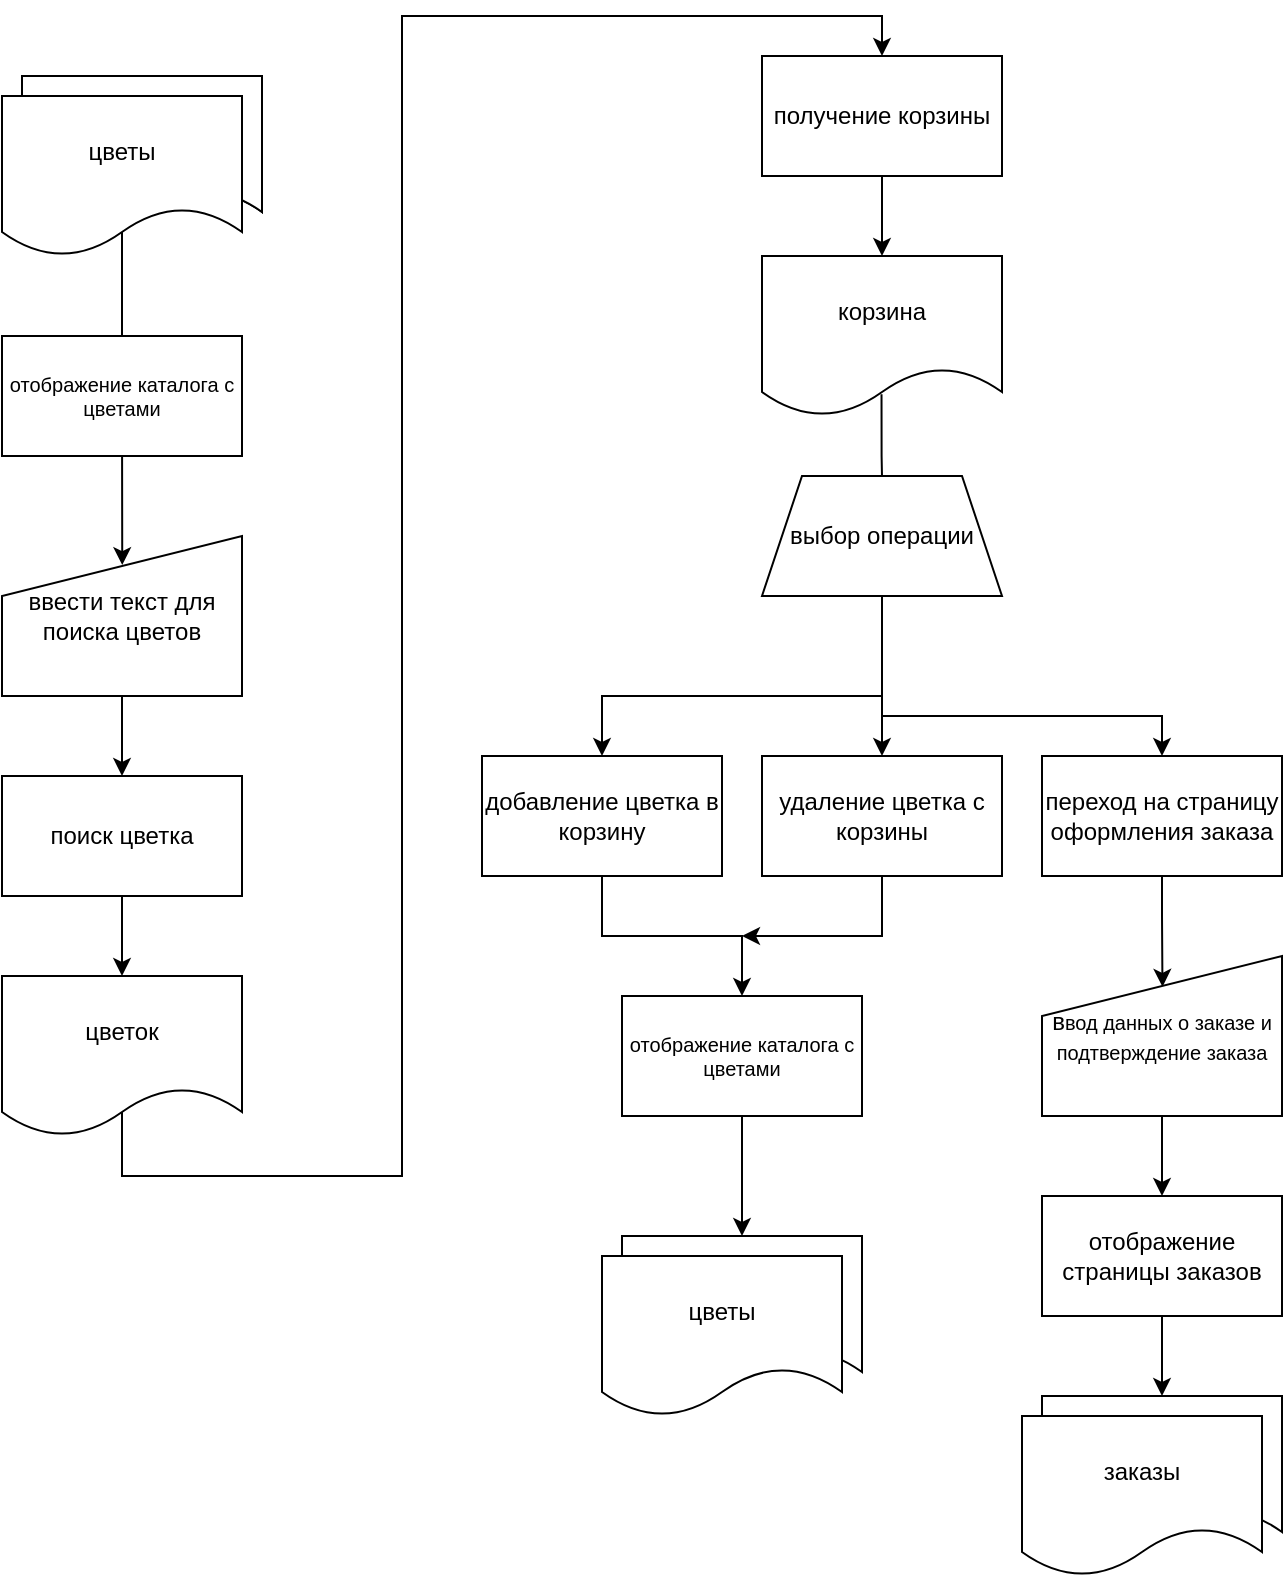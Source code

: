 <mxfile version="17.4.5" type="device"><diagram id="hoAqVR82How3NFwL2A0M" name="Page-1"><mxGraphModel dx="1578" dy="824" grid="1" gridSize="10" guides="1" tooltips="1" connect="1" arrows="1" fold="1" page="1" pageScale="1" pageWidth="2336" pageHeight="1654" math="0" shadow="0"><root><mxCell id="0"/><mxCell id="1" parent="0"/><mxCell id="NY9NhJ2ScnrsjkXBHiQn-34" value="" style="shape=document;whiteSpace=wrap;html=1;boundedLbl=1;" vertex="1" parent="1"><mxGeometry x="130" y="70" width="120" height="80" as="geometry"/></mxCell><mxCell id="NY9NhJ2ScnrsjkXBHiQn-2" value="" style="shape=document;whiteSpace=wrap;html=1;boundedLbl=1;" vertex="1" parent="1"><mxGeometry x="130" y="70" width="120" height="80" as="geometry"/></mxCell><mxCell id="NY9NhJ2ScnrsjkXBHiQn-4" style="edgeStyle=orthogonalEdgeStyle;rounded=0;orthogonalLoop=1;jettySize=auto;html=1;entryX=0.501;entryY=0.182;entryDx=0;entryDy=0;exitX=0.5;exitY=0.849;exitDx=0;exitDy=0;exitPerimeter=0;entryPerimeter=0;" edge="1" parent="1" source="NY9NhJ2ScnrsjkXBHiQn-1" target="NY9NhJ2ScnrsjkXBHiQn-3"><mxGeometry relative="1" as="geometry"/></mxCell><mxCell id="NY9NhJ2ScnrsjkXBHiQn-1" value="цветы" style="shape=document;whiteSpace=wrap;html=1;boundedLbl=1;" vertex="1" parent="1"><mxGeometry x="120" y="80" width="120" height="80" as="geometry"/></mxCell><mxCell id="NY9NhJ2ScnrsjkXBHiQn-6" style="edgeStyle=orthogonalEdgeStyle;rounded=0;orthogonalLoop=1;jettySize=auto;html=1;exitX=0.5;exitY=1;exitDx=0;exitDy=0;entryX=0.5;entryY=0;entryDx=0;entryDy=0;" edge="1" parent="1" source="NY9NhJ2ScnrsjkXBHiQn-3" target="NY9NhJ2ScnrsjkXBHiQn-5"><mxGeometry relative="1" as="geometry"/></mxCell><mxCell id="NY9NhJ2ScnrsjkXBHiQn-3" value="ввести текст для поиска цветов" style="shape=manualInput;whiteSpace=wrap;html=1;" vertex="1" parent="1"><mxGeometry x="120" y="300" width="120" height="80" as="geometry"/></mxCell><mxCell id="NY9NhJ2ScnrsjkXBHiQn-8" style="edgeStyle=orthogonalEdgeStyle;rounded=0;orthogonalLoop=1;jettySize=auto;html=1;exitX=0.5;exitY=1;exitDx=0;exitDy=0;entryX=0.5;entryY=0;entryDx=0;entryDy=0;" edge="1" parent="1" source="NY9NhJ2ScnrsjkXBHiQn-5" target="NY9NhJ2ScnrsjkXBHiQn-7"><mxGeometry relative="1" as="geometry"/></mxCell><mxCell id="NY9NhJ2ScnrsjkXBHiQn-5" value="поиск цветка" style="rounded=0;whiteSpace=wrap;html=1;" vertex="1" parent="1"><mxGeometry x="120" y="420" width="120" height="60" as="geometry"/></mxCell><mxCell id="NY9NhJ2ScnrsjkXBHiQn-11" style="edgeStyle=orthogonalEdgeStyle;rounded=0;orthogonalLoop=1;jettySize=auto;html=1;exitX=0.5;exitY=0.847;exitDx=0;exitDy=0;exitPerimeter=0;endArrow=none;endFill=0;" edge="1" parent="1" source="NY9NhJ2ScnrsjkXBHiQn-7"><mxGeometry relative="1" as="geometry"><mxPoint x="180" y="600" as="targetPoint"/></mxGeometry></mxCell><mxCell id="NY9NhJ2ScnrsjkXBHiQn-7" value="цветок" style="shape=document;whiteSpace=wrap;html=1;boundedLbl=1;" vertex="1" parent="1"><mxGeometry x="120" y="520" width="120" height="80" as="geometry"/></mxCell><mxCell id="NY9NhJ2ScnrsjkXBHiQn-16" style="edgeStyle=orthogonalEdgeStyle;rounded=0;orthogonalLoop=1;jettySize=auto;html=1;exitX=0.5;exitY=0;exitDx=0;exitDy=0;entryX=0.5;entryY=0;entryDx=0;entryDy=0;" edge="1" parent="1" target="NY9NhJ2ScnrsjkXBHiQn-25"><mxGeometry relative="1" as="geometry"><mxPoint x="180" y="600" as="sourcePoint"/><Array as="points"><mxPoint x="180" y="620"/><mxPoint x="320" y="620"/><mxPoint x="320" y="40"/><mxPoint x="560" y="40"/></Array></mxGeometry></mxCell><mxCell id="NY9NhJ2ScnrsjkXBHiQn-41" style="edgeStyle=orthogonalEdgeStyle;rounded=0;orthogonalLoop=1;jettySize=auto;html=1;exitX=0.5;exitY=1;exitDx=0;exitDy=0;entryX=0.5;entryY=0;entryDx=0;entryDy=0;fontSize=10;endArrow=classic;endFill=1;" edge="1" parent="1" source="NY9NhJ2ScnrsjkXBHiQn-12" target="NY9NhJ2ScnrsjkXBHiQn-40"><mxGeometry relative="1" as="geometry"/></mxCell><mxCell id="NY9NhJ2ScnrsjkXBHiQn-12" value="добавление цветка в корзину" style="rounded=0;whiteSpace=wrap;html=1;" vertex="1" parent="1"><mxGeometry x="360" y="410" width="120" height="60" as="geometry"/></mxCell><mxCell id="NY9NhJ2ScnrsjkXBHiQn-42" style="edgeStyle=orthogonalEdgeStyle;rounded=0;orthogonalLoop=1;jettySize=auto;html=1;exitX=0.5;exitY=1;exitDx=0;exitDy=0;fontSize=10;endArrow=classic;endFill=1;" edge="1" parent="1" source="NY9NhJ2ScnrsjkXBHiQn-13"><mxGeometry relative="1" as="geometry"><mxPoint x="490" y="500" as="targetPoint"/><Array as="points"><mxPoint x="560" y="500"/></Array></mxGeometry></mxCell><mxCell id="NY9NhJ2ScnrsjkXBHiQn-13" value="удаление цветка с корзины" style="rounded=0;whiteSpace=wrap;html=1;" vertex="1" parent="1"><mxGeometry x="500" y="410" width="120" height="60" as="geometry"/></mxCell><mxCell id="NY9NhJ2ScnrsjkXBHiQn-31" style="edgeStyle=orthogonalEdgeStyle;rounded=0;orthogonalLoop=1;jettySize=auto;html=1;exitX=0.5;exitY=1;exitDx=0;exitDy=0;entryX=0.502;entryY=0.193;entryDx=0;entryDy=0;endArrow=classic;endFill=1;entryPerimeter=0;" edge="1" parent="1" source="NY9NhJ2ScnrsjkXBHiQn-14" target="NY9NhJ2ScnrsjkXBHiQn-29"><mxGeometry relative="1" as="geometry"/></mxCell><mxCell id="NY9NhJ2ScnrsjkXBHiQn-14" value="переход на страницу оформления заказа" style="rounded=0;whiteSpace=wrap;html=1;" vertex="1" parent="1"><mxGeometry x="640" y="410" width="120" height="60" as="geometry"/></mxCell><mxCell id="NY9NhJ2ScnrsjkXBHiQn-22" style="edgeStyle=orthogonalEdgeStyle;rounded=0;orthogonalLoop=1;jettySize=auto;html=1;entryX=0.5;entryY=0;entryDx=0;entryDy=0;exitX=0.5;exitY=1;exitDx=0;exitDy=0;" edge="1" parent="1" source="NY9NhJ2ScnrsjkXBHiQn-27" target="NY9NhJ2ScnrsjkXBHiQn-13"><mxGeometry relative="1" as="geometry"><mxPoint x="560" y="360" as="sourcePoint"/></mxGeometry></mxCell><mxCell id="NY9NhJ2ScnrsjkXBHiQn-28" style="edgeStyle=orthogonalEdgeStyle;rounded=0;orthogonalLoop=1;jettySize=auto;html=1;entryX=0.5;entryY=0;entryDx=0;entryDy=0;endArrow=none;endFill=0;exitX=0.498;exitY=0.864;exitDx=0;exitDy=0;exitPerimeter=0;" edge="1" parent="1" source="NY9NhJ2ScnrsjkXBHiQn-15" target="NY9NhJ2ScnrsjkXBHiQn-27"><mxGeometry relative="1" as="geometry"/></mxCell><mxCell id="NY9NhJ2ScnrsjkXBHiQn-15" value="корзина" style="shape=document;whiteSpace=wrap;html=1;boundedLbl=1;" vertex="1" parent="1"><mxGeometry x="500" y="160" width="120" height="80" as="geometry"/></mxCell><mxCell id="NY9NhJ2ScnrsjkXBHiQn-23" value="" style="endArrow=classic;html=1;rounded=0;entryX=0.5;entryY=0;entryDx=0;entryDy=0;" edge="1" parent="1" target="NY9NhJ2ScnrsjkXBHiQn-12"><mxGeometry width="50" height="50" relative="1" as="geometry"><mxPoint x="560" y="380" as="sourcePoint"/><mxPoint x="530" y="340" as="targetPoint"/><Array as="points"><mxPoint x="420" y="380"/></Array></mxGeometry></mxCell><mxCell id="NY9NhJ2ScnrsjkXBHiQn-24" value="" style="endArrow=classic;html=1;rounded=0;entryX=0.5;entryY=0;entryDx=0;entryDy=0;" edge="1" parent="1" target="NY9NhJ2ScnrsjkXBHiQn-14"><mxGeometry width="50" height="50" relative="1" as="geometry"><mxPoint x="560" y="390" as="sourcePoint"/><mxPoint x="530" y="380" as="targetPoint"/><Array as="points"><mxPoint x="700" y="390"/></Array></mxGeometry></mxCell><mxCell id="NY9NhJ2ScnrsjkXBHiQn-26" style="edgeStyle=orthogonalEdgeStyle;rounded=0;orthogonalLoop=1;jettySize=auto;html=1;exitX=0.5;exitY=1;exitDx=0;exitDy=0;entryX=0.5;entryY=0;entryDx=0;entryDy=0;" edge="1" parent="1" source="NY9NhJ2ScnrsjkXBHiQn-25" target="NY9NhJ2ScnrsjkXBHiQn-15"><mxGeometry relative="1" as="geometry"/></mxCell><mxCell id="NY9NhJ2ScnrsjkXBHiQn-25" value="получение корзины" style="rounded=0;whiteSpace=wrap;html=1;" vertex="1" parent="1"><mxGeometry x="500" y="60" width="120" height="60" as="geometry"/></mxCell><mxCell id="NY9NhJ2ScnrsjkXBHiQn-27" value="выбор операции" style="shape=trapezoid;perimeter=trapezoidPerimeter;whiteSpace=wrap;html=1;fixedSize=1;" vertex="1" parent="1"><mxGeometry x="500" y="270" width="120" height="60" as="geometry"/></mxCell><mxCell id="NY9NhJ2ScnrsjkXBHiQn-33" style="edgeStyle=orthogonalEdgeStyle;rounded=0;orthogonalLoop=1;jettySize=auto;html=1;exitX=0.5;exitY=1;exitDx=0;exitDy=0;entryX=0.5;entryY=0;entryDx=0;entryDy=0;endArrow=classic;endFill=1;" edge="1" parent="1" source="NY9NhJ2ScnrsjkXBHiQn-29" target="NY9NhJ2ScnrsjkXBHiQn-32"><mxGeometry relative="1" as="geometry"/></mxCell><mxCell id="NY9NhJ2ScnrsjkXBHiQn-29" value="&lt;div&gt;&lt;span&gt;в&lt;font style=&quot;font-size: 10px&quot;&gt;вод данных о заказе и подтверждение заказа&lt;/font&gt;&lt;/span&gt;&lt;/div&gt;" style="shape=manualInput;whiteSpace=wrap;html=1;align=center;" vertex="1" parent="1"><mxGeometry x="640" y="510" width="120" height="80" as="geometry"/></mxCell><mxCell id="NY9NhJ2ScnrsjkXBHiQn-37" style="edgeStyle=orthogonalEdgeStyle;rounded=0;orthogonalLoop=1;jettySize=auto;html=1;exitX=0.5;exitY=1;exitDx=0;exitDy=0;entryX=0.5;entryY=0;entryDx=0;entryDy=0;fontSize=10;endArrow=classic;endFill=1;" edge="1" parent="1" source="NY9NhJ2ScnrsjkXBHiQn-32" target="NY9NhJ2ScnrsjkXBHiQn-35"><mxGeometry relative="1" as="geometry"/></mxCell><mxCell id="NY9NhJ2ScnrsjkXBHiQn-32" value="отображение страницы заказов" style="rounded=0;whiteSpace=wrap;html=1;" vertex="1" parent="1"><mxGeometry x="640" y="630" width="120" height="60" as="geometry"/></mxCell><mxCell id="NY9NhJ2ScnrsjkXBHiQn-35" value="" style="shape=document;whiteSpace=wrap;html=1;boundedLbl=1;" vertex="1" parent="1"><mxGeometry x="640" y="730" width="120" height="80" as="geometry"/></mxCell><mxCell id="NY9NhJ2ScnrsjkXBHiQn-36" value="заказы" style="shape=document;whiteSpace=wrap;html=1;boundedLbl=1;" vertex="1" parent="1"><mxGeometry x="630" y="740" width="120" height="80" as="geometry"/></mxCell><mxCell id="NY9NhJ2ScnrsjkXBHiQn-38" value="отображение каталога с цветами" style="rounded=0;whiteSpace=wrap;html=1;fontSize=10;" vertex="1" parent="1"><mxGeometry x="120" y="200" width="120" height="60" as="geometry"/></mxCell><mxCell id="NY9NhJ2ScnrsjkXBHiQn-45" style="edgeStyle=orthogonalEdgeStyle;rounded=0;orthogonalLoop=1;jettySize=auto;html=1;exitX=0.5;exitY=1;exitDx=0;exitDy=0;entryX=0.5;entryY=0;entryDx=0;entryDy=0;fontSize=10;endArrow=classic;endFill=1;" edge="1" parent="1" source="NY9NhJ2ScnrsjkXBHiQn-40" target="NY9NhJ2ScnrsjkXBHiQn-43"><mxGeometry relative="1" as="geometry"/></mxCell><mxCell id="NY9NhJ2ScnrsjkXBHiQn-40" value="отображение каталога с цветами" style="rounded=0;whiteSpace=wrap;html=1;fontSize=10;" vertex="1" parent="1"><mxGeometry x="430" y="530" width="120" height="60" as="geometry"/></mxCell><mxCell id="NY9NhJ2ScnrsjkXBHiQn-43" value="" style="shape=document;whiteSpace=wrap;html=1;boundedLbl=1;" vertex="1" parent="1"><mxGeometry x="430" y="650" width="120" height="80" as="geometry"/></mxCell><mxCell id="NY9NhJ2ScnrsjkXBHiQn-44" value="цветы" style="shape=document;whiteSpace=wrap;html=1;boundedLbl=1;" vertex="1" parent="1"><mxGeometry x="420" y="660" width="120" height="80" as="geometry"/></mxCell></root></mxGraphModel></diagram></mxfile>